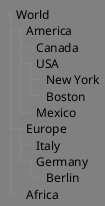 @startsalt


skinparam BackgroundColor #Grey
skinparam NoteBackgroundColor #LightGreen
skinparam FontSize 20


{
{T
 + World
 ++ America
 +++ Canada
 +++ USA
 ++++ New York
 ++++ Boston
 +++ Mexico
 ++ Europe
 +++ Italy
 +++ Germany
 ++++ Berlin
 ++ Africa
}
}
@endsalt